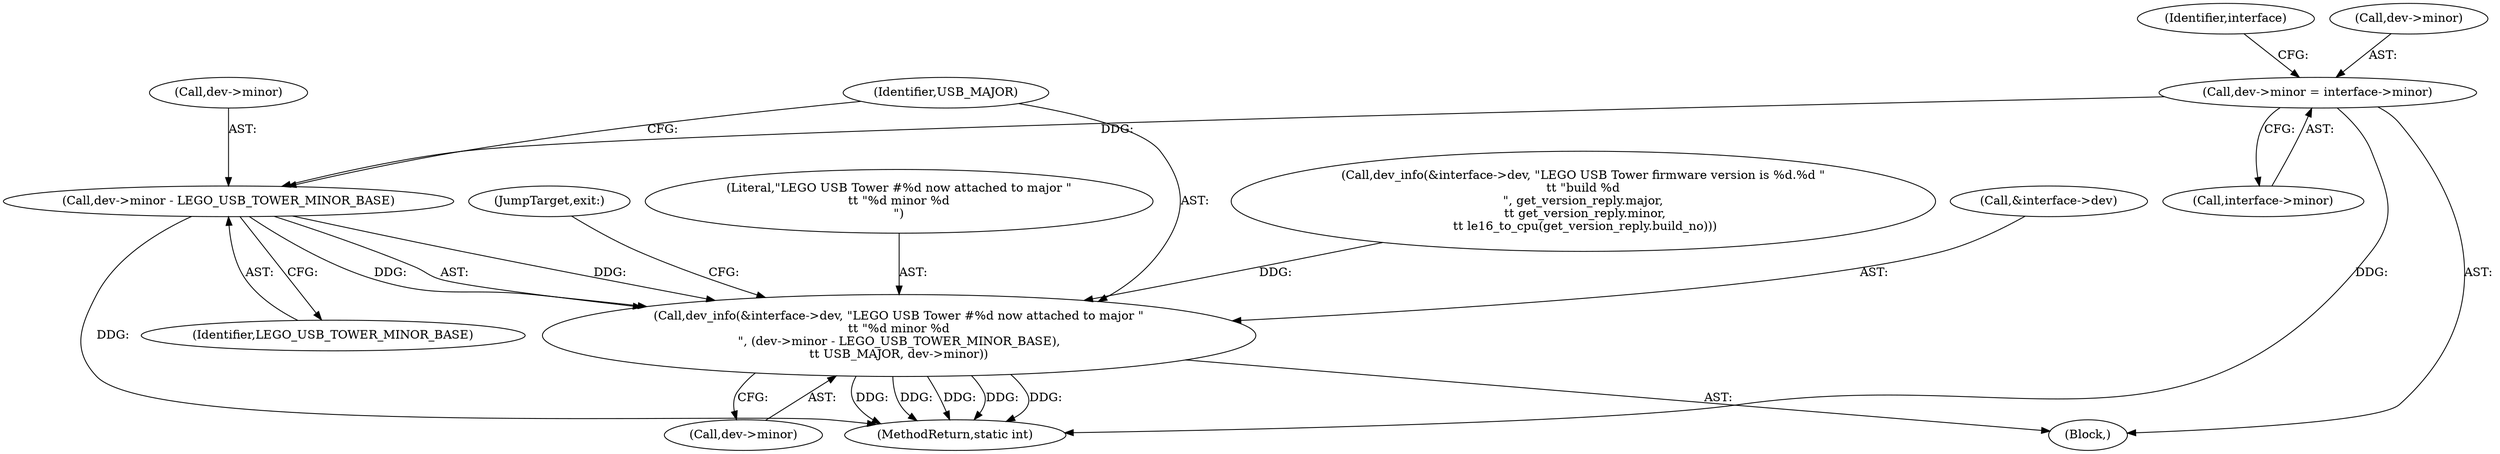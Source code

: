 digraph "0_linux_2fae9e5a7babada041e2e161699ade2447a01989@pointer" {
"1000475" [label="(Call,dev->minor = interface->minor)"];
"1000488" [label="(Call,dev->minor - LEGO_USB_TOWER_MINOR_BASE)"];
"1000482" [label="(Call,dev_info(&interface->dev, \"LEGO USB Tower #%d now attached to major \"\n\t\t \"%d minor %d\n\", (dev->minor - LEGO_USB_TOWER_MINOR_BASE),\n\t\t USB_MAJOR, dev->minor))"];
"1000483" [label="(Call,&interface->dev)"];
"1000494" [label="(Call,dev->minor)"];
"1000485" [label="(Identifier,interface)"];
"1000482" [label="(Call,dev_info(&interface->dev, \"LEGO USB Tower #%d now attached to major \"\n\t\t \"%d minor %d\n\", (dev->minor - LEGO_USB_TOWER_MINOR_BASE),\n\t\t USB_MAJOR, dev->minor))"];
"1000497" [label="(JumpTarget,exit:)"];
"1000487" [label="(Literal,\"LEGO USB Tower #%d now attached to major \"\n\t\t \"%d minor %d\n\")"];
"1000505" [label="(MethodReturn,static int)"];
"1000488" [label="(Call,dev->minor - LEGO_USB_TOWER_MINOR_BASE)"];
"1000492" [label="(Identifier,LEGO_USB_TOWER_MINOR_BASE)"];
"1000440" [label="(Call,dev_info(&interface->dev, \"LEGO USB Tower firmware version is %d.%d \"\n\t\t \"build %d\n\", get_version_reply.major,\n \t\t get_version_reply.minor,\n \t\t le16_to_cpu(get_version_reply.build_no)))"];
"1000479" [label="(Call,interface->minor)"];
"1000476" [label="(Call,dev->minor)"];
"1000489" [label="(Call,dev->minor)"];
"1000493" [label="(Identifier,USB_MAJOR)"];
"1000109" [label="(Block,)"];
"1000475" [label="(Call,dev->minor = interface->minor)"];
"1000475" -> "1000109"  [label="AST: "];
"1000475" -> "1000479"  [label="CFG: "];
"1000476" -> "1000475"  [label="AST: "];
"1000479" -> "1000475"  [label="AST: "];
"1000485" -> "1000475"  [label="CFG: "];
"1000475" -> "1000505"  [label="DDG: "];
"1000475" -> "1000488"  [label="DDG: "];
"1000488" -> "1000482"  [label="AST: "];
"1000488" -> "1000492"  [label="CFG: "];
"1000489" -> "1000488"  [label="AST: "];
"1000492" -> "1000488"  [label="AST: "];
"1000493" -> "1000488"  [label="CFG: "];
"1000488" -> "1000505"  [label="DDG: "];
"1000488" -> "1000482"  [label="DDG: "];
"1000488" -> "1000482"  [label="DDG: "];
"1000482" -> "1000109"  [label="AST: "];
"1000482" -> "1000494"  [label="CFG: "];
"1000483" -> "1000482"  [label="AST: "];
"1000487" -> "1000482"  [label="AST: "];
"1000493" -> "1000482"  [label="AST: "];
"1000494" -> "1000482"  [label="AST: "];
"1000497" -> "1000482"  [label="CFG: "];
"1000482" -> "1000505"  [label="DDG: "];
"1000482" -> "1000505"  [label="DDG: "];
"1000482" -> "1000505"  [label="DDG: "];
"1000482" -> "1000505"  [label="DDG: "];
"1000482" -> "1000505"  [label="DDG: "];
"1000440" -> "1000482"  [label="DDG: "];
}
